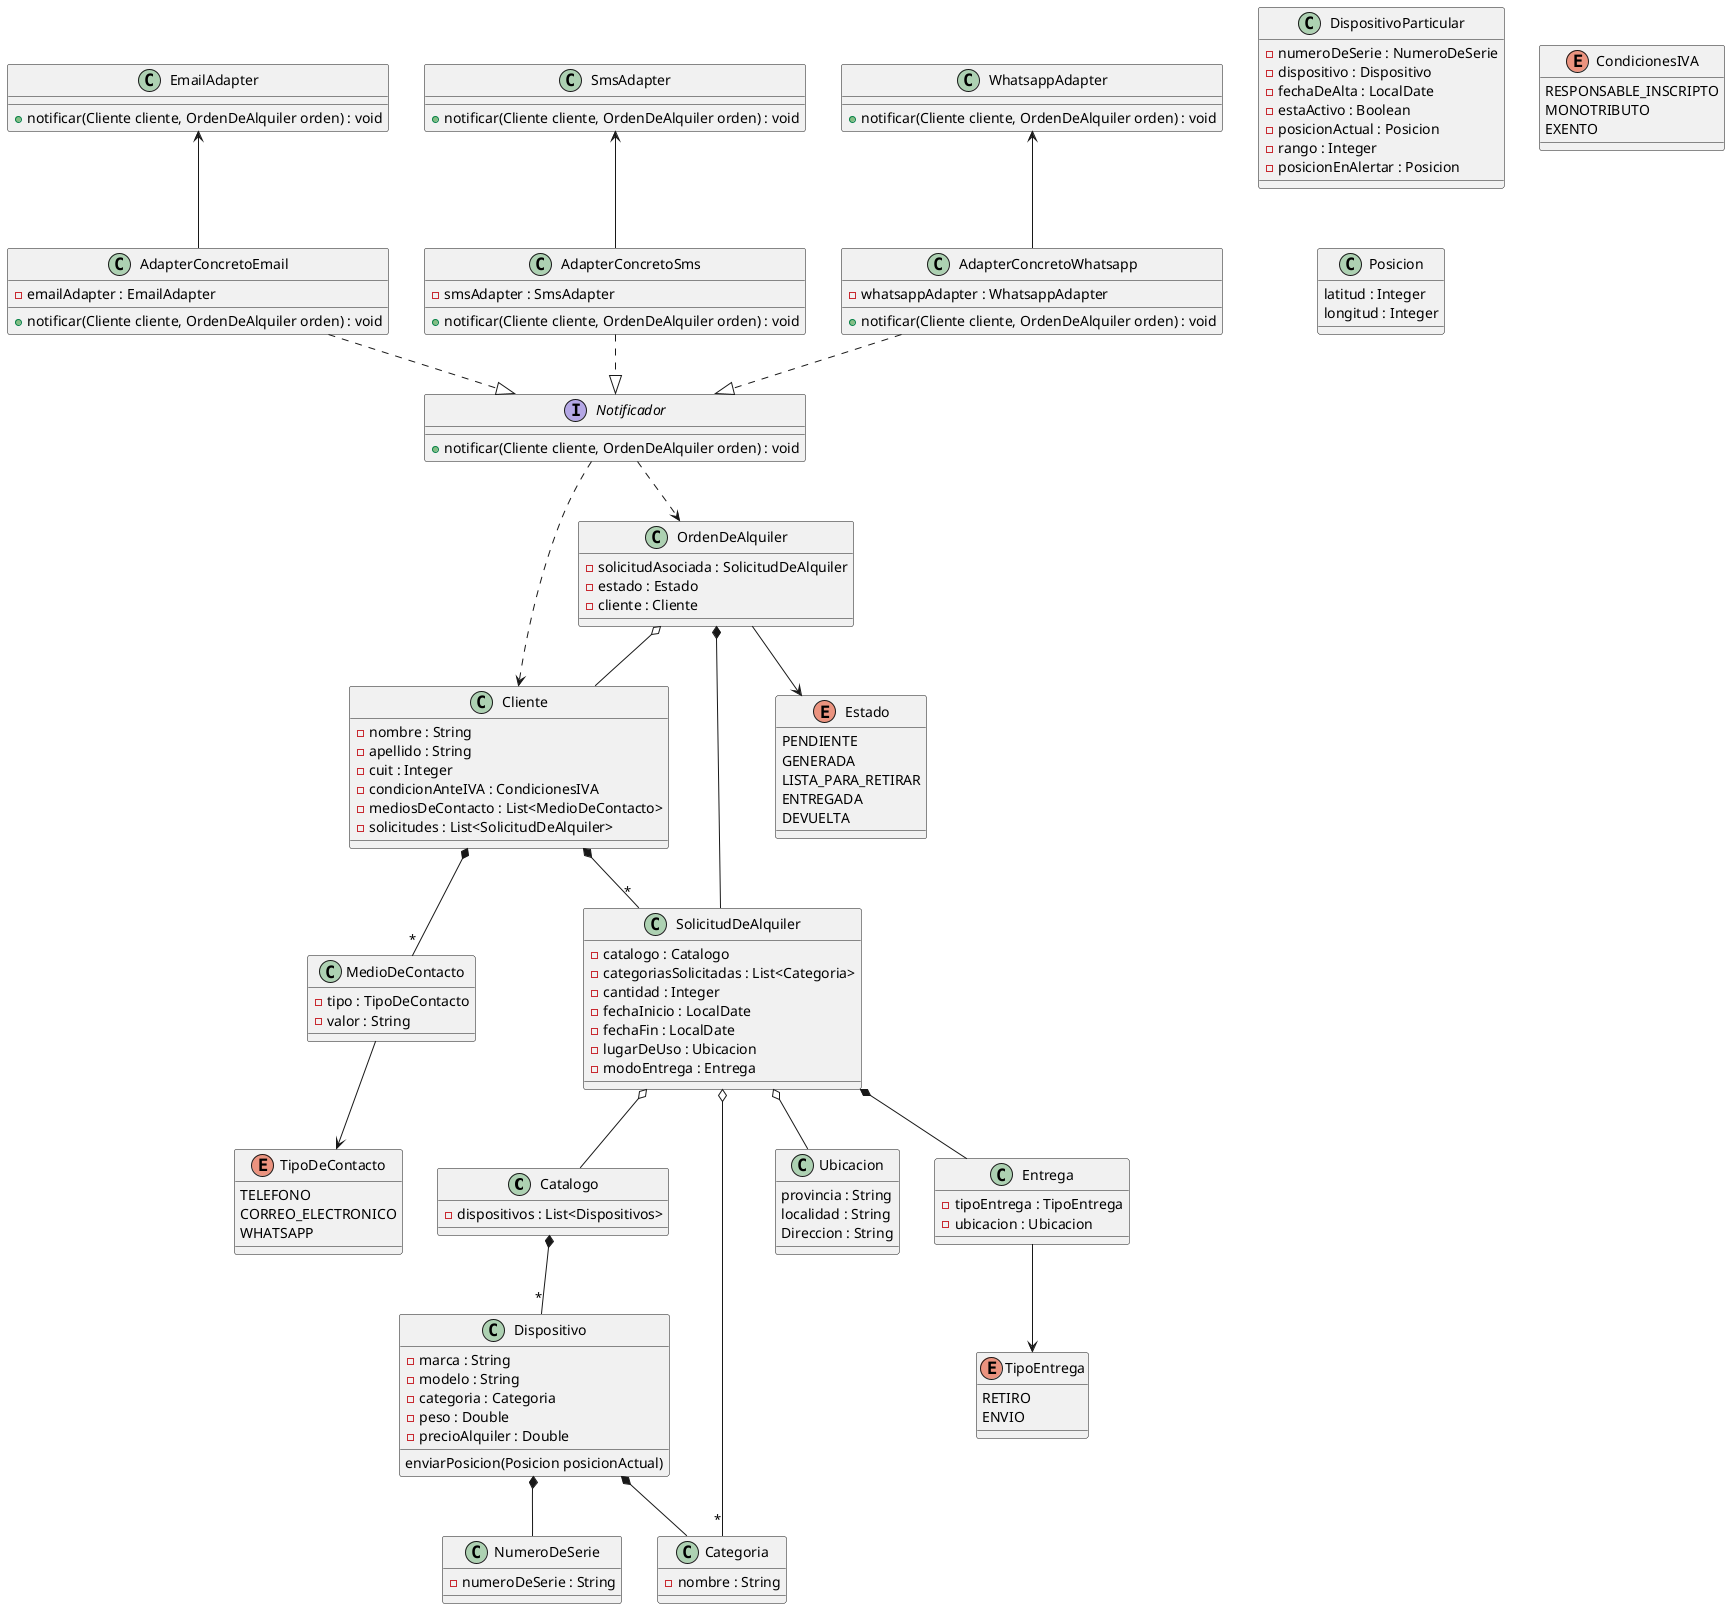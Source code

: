 @startuml dcl

Catalogo *-- "*" Dispositivo

Dispositivo *-- Categoria
Dispositivo *-- NumeroDeSerie

Cliente *-- "*" MedioDeContacto
Cliente *-- "*" SolicitudDeAlquiler

SolicitudDeAlquiler o-- Catalogo
SolicitudDeAlquiler o-- "*" Categoria
SolicitudDeAlquiler o-- Ubicacion
SolicitudDeAlquiler *-- Entrega

OrdenDeAlquiler *-- SolicitudDeAlquiler
OrdenDeAlquiler --> Estado
OrdenDeAlquiler o-- Cliente

Entrega --> TipoEntrega

Notificador ..> OrdenDeAlquiler
Notificador ..> Cliente

MedioDeContacto --> TipoDeContacto

class Catalogo {
    - dispositivos : List<Dispositivos>
}

class Dispositivo {
    - marca : String
    - modelo : String
    - categoria : Categoria 
    - peso : Double
    - precioAlquiler : Double
    enviarPosicion(Posicion posicionActual)
}

class DispositivoParticular {
    - numeroDeSerie : NumeroDeSerie
    - dispositivo : Dispositivo
    - fechaDeAlta : LocalDate
    - estaActivo : Boolean
    - posicionActual : Posicion
    - rango : Integer
    - posicionEnAlertar : Posicion
}

class NumeroDeSerie {
    - numeroDeSerie : String
}

class Categoria {
    - nombre : String
}

class Cliente {
    - nombre : String
    - apellido : String
    - cuit : Integer
    - condicionAnteIVA : CondicionesIVA
    - mediosDeContacto : List<MedioDeContacto>
    - solicitudes : List<SolicitudDeAlquiler>
}

enum CondicionesIVA {
    RESPONSABLE_INSCRIPTO
    MONOTRIBUTO
    EXENTO
}

class SolicitudDeAlquiler {
    - catalogo : Catalogo
    - categoriasSolicitadas : List<Categoria>
    - cantidad : Integer
    - fechaInicio : LocalDate
    - fechaFin : LocalDate
    - lugarDeUso : Ubicacion
    - modoEntrega : Entrega
}

class OrdenDeAlquiler {
    - solicitudAsociada : SolicitudDeAlquiler
    - estado : Estado
    - cliente : Cliente
}

interface Notificador {
    + notificar(Cliente cliente, OrdenDeAlquiler orden) : void
}

class AdapterConcretoSms {
    - smsAdapter : SmsAdapter
    + notificar(Cliente cliente, OrdenDeAlquiler orden) : void
}

class AdapterConcretoWhatsapp {
    - whatsappAdapter : WhatsappAdapter
    + notificar(Cliente cliente, OrdenDeAlquiler orden) : void
}

class AdapterConcretoEmail {
    - emailAdapter : EmailAdapter
    + notificar(Cliente cliente, OrdenDeAlquiler orden) : void
}

class WhatsappAdapter {
    + notificar(Cliente cliente, OrdenDeAlquiler orden) : void
}

class SmsAdapter {
    + notificar(Cliente cliente, OrdenDeAlquiler orden) : void
}

class EmailAdapter {
    + notificar(Cliente cliente, OrdenDeAlquiler orden) : void
}

AdapterConcretoWhatsapp ..|> Notificador
AdapterConcretoWhatsapp -up-> WhatsappAdapter
AdapterConcretoSms ..|> Notificador
AdapterConcretoSms -up-> SmsAdapter
AdapterConcretoEmail ..|> Notificador
AdapterConcretoEmail -up-> EmailAdapter

enum Estado {
    PENDIENTE
    GENERADA
    LISTA_PARA_RETIRAR
    ENTREGADA
    DEVUELTA
}

class Entrega {
    - tipoEntrega : TipoEntrega
    - ubicacion : Ubicacion
}

enum TipoEntrega {
    RETIRO
    ENVIO
}

class Ubicacion {
    provincia : String
    localidad : String
    Direccion : String
}

class MedioDeContacto {
    - tipo : TipoDeContacto
    - valor : String
}

enum TipoDeContacto {
    TELEFONO
    CORREO_ELECTRONICO
    WHATSAPP
}

class Posicion {
    latitud : Integer
    longitud : Integer
}

@enduml